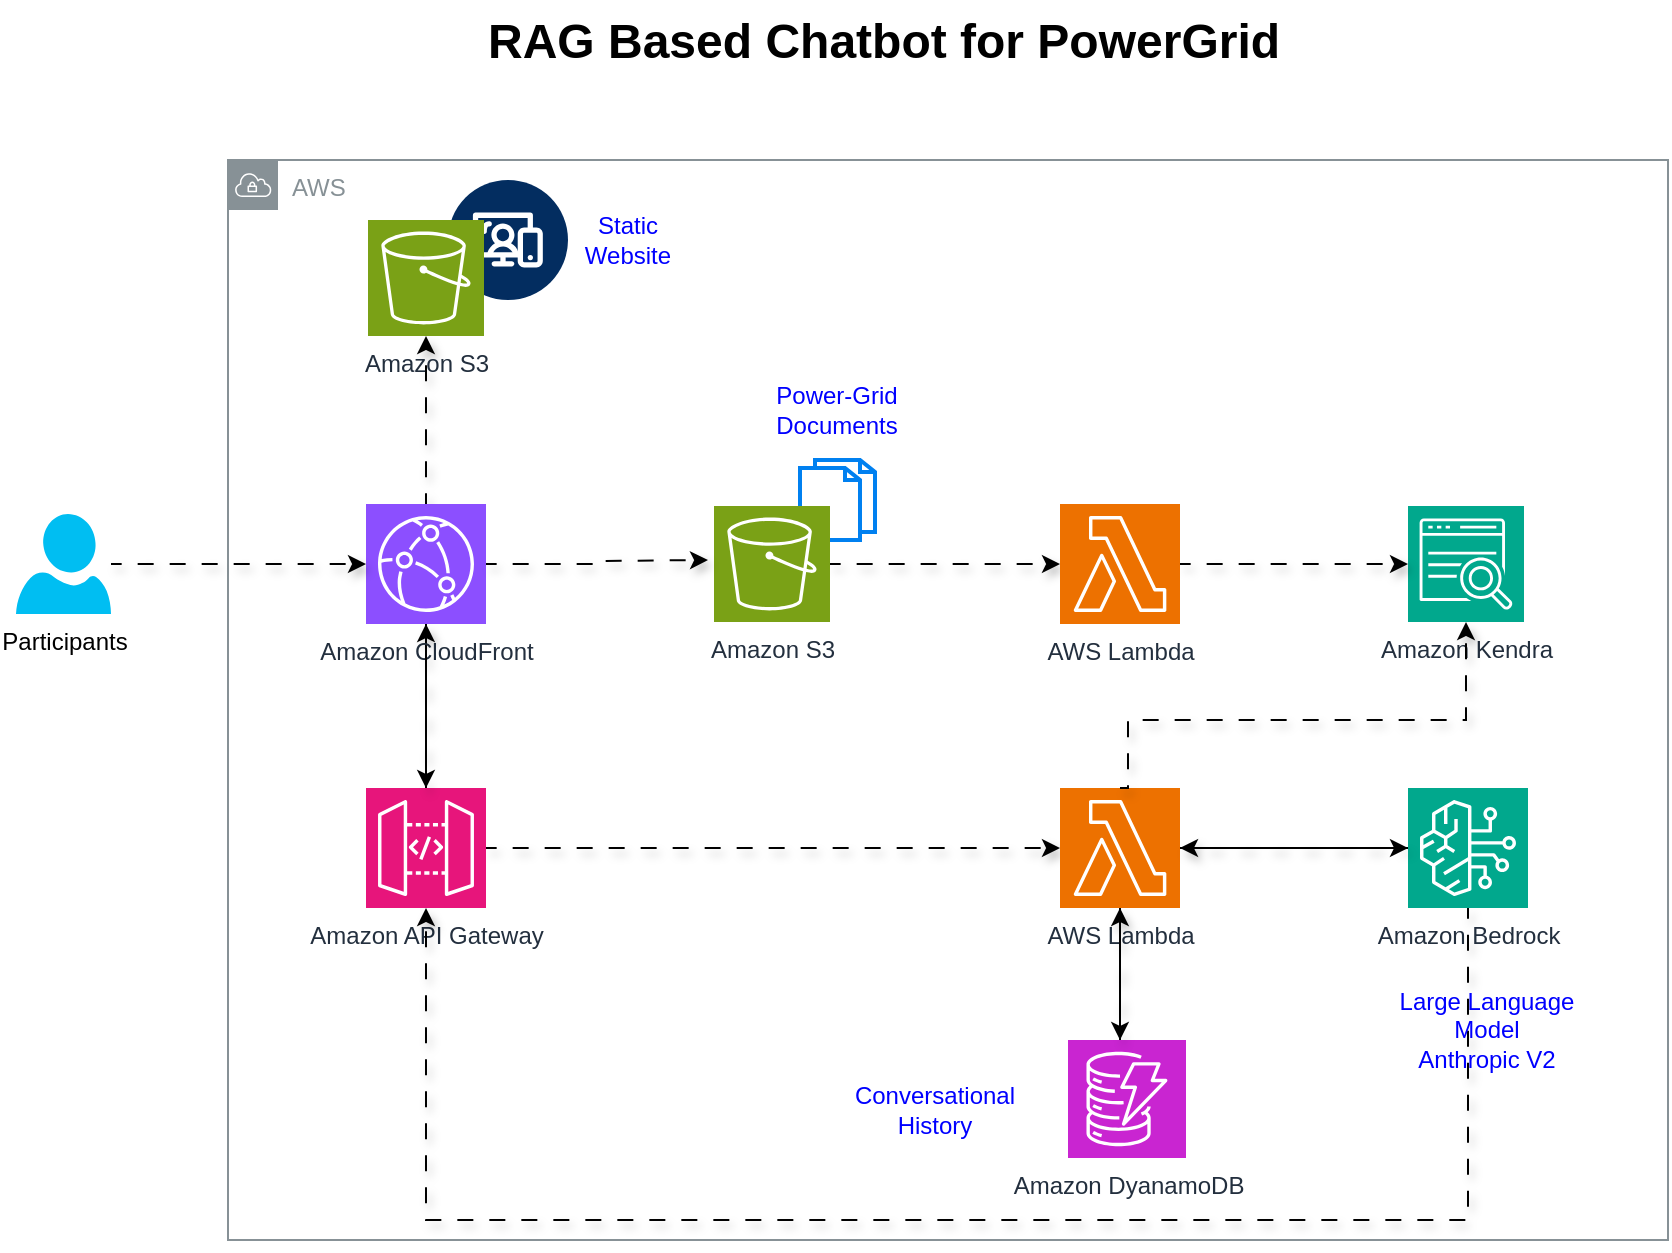 <mxfile version="24.7.7">
  <diagram name="Page-1" id="jNadm4jy0RWTyl_MN3IV">
    <mxGraphModel dx="2074" dy="754" grid="1" gridSize="10" guides="1" tooltips="1" connect="1" arrows="1" fold="1" page="1" pageScale="1" pageWidth="850" pageHeight="1100" math="0" shadow="0">
      <root>
        <mxCell id="0" />
        <mxCell id="1" parent="0" />
        <mxCell id="fHRAD3iENE8IdYt0J9iq-36" value="" style="html=1;verticalLabelPosition=bottom;align=center;labelBackgroundColor=#ffffff;verticalAlign=top;strokeWidth=2;strokeColor=#0080F0;shadow=0;dashed=0;shape=mxgraph.ios7.icons.documents;" vertex="1" parent="1">
          <mxGeometry x="406" y="240" width="37.5" height="40" as="geometry" />
        </mxCell>
        <mxCell id="fHRAD3iENE8IdYt0J9iq-25" value="" style="verticalLabelPosition=bottom;aspect=fixed;html=1;shape=mxgraph.salesforce.web2;" vertex="1" parent="1">
          <mxGeometry x="230" y="100" width="60" height="60" as="geometry" />
        </mxCell>
        <mxCell id="fHRAD3iENE8IdYt0J9iq-2" value="AWS" style="sketch=0;outlineConnect=0;gradientColor=none;html=1;whiteSpace=wrap;fontSize=12;fontStyle=0;shape=mxgraph.aws4.group;grIcon=mxgraph.aws4.group_vpc;strokeColor=#879196;fillColor=none;verticalAlign=top;align=left;spacingLeft=30;fontColor=#879196;dashed=0;" vertex="1" parent="1">
          <mxGeometry x="120" y="90" width="720" height="540" as="geometry" />
        </mxCell>
        <mxCell id="fHRAD3iENE8IdYt0J9iq-23" style="edgeStyle=orthogonalEdgeStyle;rounded=0;orthogonalLoop=1;jettySize=auto;html=1;flowAnimation=1;shadow=1;" edge="1" parent="1" source="fHRAD3iENE8IdYt0J9iq-6" target="fHRAD3iENE8IdYt0J9iq-8">
          <mxGeometry relative="1" as="geometry" />
        </mxCell>
        <mxCell id="fHRAD3iENE8IdYt0J9iq-29" style="edgeStyle=orthogonalEdgeStyle;rounded=0;orthogonalLoop=1;jettySize=auto;html=1;" edge="1" parent="1" source="fHRAD3iENE8IdYt0J9iq-6" target="fHRAD3iENE8IdYt0J9iq-7">
          <mxGeometry relative="1" as="geometry" />
        </mxCell>
        <mxCell id="fHRAD3iENE8IdYt0J9iq-6" value="Amazon CloudFront" style="sketch=0;points=[[0,0,0],[0.25,0,0],[0.5,0,0],[0.75,0,0],[1,0,0],[0,1,0],[0.25,1,0],[0.5,1,0],[0.75,1,0],[1,1,0],[0,0.25,0],[0,0.5,0],[0,0.75,0],[1,0.25,0],[1,0.5,0],[1,0.75,0]];outlineConnect=0;fontColor=#232F3E;fillColor=#8C4FFF;strokeColor=#ffffff;dashed=0;verticalLabelPosition=bottom;verticalAlign=top;align=center;html=1;fontSize=12;fontStyle=0;aspect=fixed;shape=mxgraph.aws4.resourceIcon;resIcon=mxgraph.aws4.cloudfront;" vertex="1" parent="1">
          <mxGeometry x="189" y="262" width="60" height="60" as="geometry" />
        </mxCell>
        <mxCell id="fHRAD3iENE8IdYt0J9iq-8" value="Amazon S3" style="sketch=0;points=[[0,0,0],[0.25,0,0],[0.5,0,0],[0.75,0,0],[1,0,0],[0,1,0],[0.25,1,0],[0.5,1,0],[0.75,1,0],[1,1,0],[0,0.25,0],[0,0.5,0],[0,0.75,0],[1,0.25,0],[1,0.5,0],[1,0.75,0]];outlineConnect=0;fontColor=#232F3E;fillColor=#7AA116;strokeColor=#ffffff;dashed=0;verticalLabelPosition=bottom;verticalAlign=top;align=center;html=1;fontSize=12;fontStyle=0;aspect=fixed;shape=mxgraph.aws4.resourceIcon;resIcon=mxgraph.aws4.s3;" vertex="1" parent="1">
          <mxGeometry x="190" y="120" width="58" height="58" as="geometry" />
        </mxCell>
        <mxCell id="fHRAD3iENE8IdYt0J9iq-31" style="edgeStyle=orthogonalEdgeStyle;rounded=0;orthogonalLoop=1;jettySize=auto;html=1;flowAnimation=1;shadow=1;" edge="1" parent="1" source="fHRAD3iENE8IdYt0J9iq-7" target="fHRAD3iENE8IdYt0J9iq-10">
          <mxGeometry relative="1" as="geometry" />
        </mxCell>
        <mxCell id="fHRAD3iENE8IdYt0J9iq-7" value="Amazon API Gateway" style="sketch=0;points=[[0,0,0],[0.25,0,0],[0.5,0,0],[0.75,0,0],[1,0,0],[0,1,0],[0.25,1,0],[0.5,1,0],[0.75,1,0],[1,1,0],[0,0.25,0],[0,0.5,0],[0,0.75,0],[1,0.25,0],[1,0.5,0],[1,0.75,0]];outlineConnect=0;fontColor=#232F3E;fillColor=#E7157B;strokeColor=#ffffff;dashed=0;verticalLabelPosition=bottom;verticalAlign=top;align=center;html=1;fontSize=12;fontStyle=0;aspect=fixed;shape=mxgraph.aws4.resourceIcon;resIcon=mxgraph.aws4.api_gateway;" vertex="1" parent="1">
          <mxGeometry x="189" y="404" width="60" height="60" as="geometry" />
        </mxCell>
        <mxCell id="fHRAD3iENE8IdYt0J9iq-47" style="edgeStyle=orthogonalEdgeStyle;rounded=0;orthogonalLoop=1;jettySize=auto;html=1;shadow=1;flowAnimation=1;" edge="1" parent="1" source="fHRAD3iENE8IdYt0J9iq-9" target="fHRAD3iENE8IdYt0J9iq-7">
          <mxGeometry relative="1" as="geometry">
            <Array as="points">
              <mxPoint x="740" y="620" />
              <mxPoint x="219" y="620" />
            </Array>
          </mxGeometry>
        </mxCell>
        <mxCell id="fHRAD3iENE8IdYt0J9iq-9" value="Amazon Bedrock" style="sketch=0;points=[[0,0,0],[0.25,0,0],[0.5,0,0],[0.75,0,0],[1,0,0],[0,1,0],[0.25,1,0],[0.5,1,0],[0.75,1,0],[1,1,0],[0,0.25,0],[0,0.5,0],[0,0.75,0],[1,0.25,0],[1,0.5,0],[1,0.75,0]];outlineConnect=0;fontColor=#232F3E;fillColor=#01A88D;strokeColor=#ffffff;dashed=0;verticalLabelPosition=bottom;verticalAlign=top;align=center;html=1;fontSize=12;fontStyle=0;aspect=fixed;shape=mxgraph.aws4.resourceIcon;resIcon=mxgraph.aws4.bedrock;" vertex="1" parent="1">
          <mxGeometry x="710" y="404" width="60" height="60" as="geometry" />
        </mxCell>
        <mxCell id="fHRAD3iENE8IdYt0J9iq-33" style="edgeStyle=orthogonalEdgeStyle;rounded=0;orthogonalLoop=1;jettySize=auto;html=1;exitX=0.5;exitY=1;exitDx=0;exitDy=0;exitPerimeter=0;" edge="1" parent="1" source="fHRAD3iENE8IdYt0J9iq-10" target="fHRAD3iENE8IdYt0J9iq-16">
          <mxGeometry relative="1" as="geometry">
            <Array as="points">
              <mxPoint x="566" y="520" />
              <mxPoint x="566" y="520" />
            </Array>
          </mxGeometry>
        </mxCell>
        <mxCell id="fHRAD3iENE8IdYt0J9iq-37" style="edgeStyle=orthogonalEdgeStyle;rounded=0;orthogonalLoop=1;jettySize=auto;html=1;exitX=1;exitY=0.5;exitDx=0;exitDy=0;exitPerimeter=0;" edge="1" parent="1" source="fHRAD3iENE8IdYt0J9iq-10" target="fHRAD3iENE8IdYt0J9iq-9">
          <mxGeometry relative="1" as="geometry" />
        </mxCell>
        <mxCell id="fHRAD3iENE8IdYt0J9iq-10" value="AWS Lambda" style="sketch=0;points=[[0,0,0],[0.25,0,0],[0.5,0,0],[0.75,0,0],[1,0,0],[0,1,0],[0.25,1,0],[0.5,1,0],[0.75,1,0],[1,1,0],[0,0.25,0],[0,0.5,0],[0,0.75,0],[1,0.25,0],[1,0.5,0],[1,0.75,0]];outlineConnect=0;fontColor=#232F3E;fillColor=#ED7100;strokeColor=#ffffff;dashed=0;verticalLabelPosition=bottom;verticalAlign=top;align=center;html=1;fontSize=12;fontStyle=0;aspect=fixed;shape=mxgraph.aws4.resourceIcon;resIcon=mxgraph.aws4.lambda;" vertex="1" parent="1">
          <mxGeometry x="536" y="404" width="60" height="60" as="geometry" />
        </mxCell>
        <mxCell id="fHRAD3iENE8IdYt0J9iq-11" value="Amazon Kendra" style="sketch=0;points=[[0,0,0],[0.25,0,0],[0.5,0,0],[0.75,0,0],[1,0,0],[0,1,0],[0.25,1,0],[0.5,1,0],[0.75,1,0],[1,1,0],[0,0.25,0],[0,0.5,0],[0,0.75,0],[1,0.25,0],[1,0.5,0],[1,0.75,0]];outlineConnect=0;fontColor=#232F3E;fillColor=#01A88D;strokeColor=#ffffff;dashed=0;verticalLabelPosition=bottom;verticalAlign=top;align=center;html=1;fontSize=12;fontStyle=0;aspect=fixed;shape=mxgraph.aws4.resourceIcon;resIcon=mxgraph.aws4.kendra;" vertex="1" parent="1">
          <mxGeometry x="710" y="263" width="58" height="58" as="geometry" />
        </mxCell>
        <mxCell id="fHRAD3iENE8IdYt0J9iq-16" value="Amazon DyanamoDB" style="sketch=0;points=[[0,0,0],[0.25,0,0],[0.5,0,0],[0.75,0,0],[1,0,0],[0,1,0],[0.25,1,0],[0.5,1,0],[0.75,1,0],[1,1,0],[0,0.25,0],[0,0.5,0],[0,0.75,0],[1,0.25,0],[1,0.5,0],[1,0.75,0]];outlineConnect=0;fontColor=#232F3E;fillColor=#C925D1;strokeColor=#ffffff;dashed=0;verticalLabelPosition=bottom;verticalAlign=top;align=center;html=1;fontSize=12;fontStyle=0;aspect=fixed;shape=mxgraph.aws4.resourceIcon;resIcon=mxgraph.aws4.dynamodb;" vertex="1" parent="1">
          <mxGeometry x="540" y="530" width="59" height="59" as="geometry" />
        </mxCell>
        <mxCell id="fHRAD3iENE8IdYt0J9iq-27" style="edgeStyle=orthogonalEdgeStyle;rounded=0;orthogonalLoop=1;jettySize=auto;html=1;exitX=1;exitY=0.5;exitDx=0;exitDy=0;exitPerimeter=0;flowAnimation=1;shadow=1;" edge="1" parent="1" source="fHRAD3iENE8IdYt0J9iq-18" target="fHRAD3iENE8IdYt0J9iq-19">
          <mxGeometry relative="1" as="geometry" />
        </mxCell>
        <mxCell id="fHRAD3iENE8IdYt0J9iq-18" value="Amazon S3" style="sketch=0;points=[[0,0,0],[0.25,0,0],[0.5,0,0],[0.75,0,0],[1,0,0],[0,1,0],[0.25,1,0],[0.5,1,0],[0.75,1,0],[1,1,0],[0,0.25,0],[0,0.5,0],[0,0.75,0],[1,0.25,0],[1,0.5,0],[1,0.75,0]];outlineConnect=0;fontColor=#232F3E;fillColor=#7AA116;strokeColor=#ffffff;dashed=0;verticalLabelPosition=bottom;verticalAlign=top;align=center;html=1;fontSize=12;fontStyle=0;aspect=fixed;shape=mxgraph.aws4.resourceIcon;resIcon=mxgraph.aws4.s3;" vertex="1" parent="1">
          <mxGeometry x="363" y="263" width="58" height="58" as="geometry" />
        </mxCell>
        <mxCell id="fHRAD3iENE8IdYt0J9iq-28" style="edgeStyle=orthogonalEdgeStyle;rounded=0;orthogonalLoop=1;jettySize=auto;html=1;shadow=1;flowAnimation=1;" edge="1" parent="1" source="fHRAD3iENE8IdYt0J9iq-19" target="fHRAD3iENE8IdYt0J9iq-11">
          <mxGeometry relative="1" as="geometry" />
        </mxCell>
        <mxCell id="fHRAD3iENE8IdYt0J9iq-19" value="AWS Lambda" style="sketch=0;points=[[0,0,0],[0.25,0,0],[0.5,0,0],[0.75,0,0],[1,0,0],[0,1,0],[0.25,1,0],[0.5,1,0],[0.75,1,0],[1,1,0],[0,0.25,0],[0,0.5,0],[0,0.75,0],[1,0.25,0],[1,0.5,0],[1,0.75,0]];outlineConnect=0;fontColor=#232F3E;fillColor=#ED7100;strokeColor=#ffffff;dashed=0;verticalLabelPosition=bottom;verticalAlign=top;align=center;html=1;fontSize=12;fontStyle=0;aspect=fixed;shape=mxgraph.aws4.resourceIcon;resIcon=mxgraph.aws4.lambda;" vertex="1" parent="1">
          <mxGeometry x="536" y="262" width="60" height="60" as="geometry" />
        </mxCell>
        <mxCell id="fHRAD3iENE8IdYt0J9iq-24" style="edgeStyle=orthogonalEdgeStyle;rounded=0;orthogonalLoop=1;jettySize=auto;html=1;flowAnimation=1;shadow=1;" edge="1" parent="1" source="fHRAD3iENE8IdYt0J9iq-21" target="fHRAD3iENE8IdYt0J9iq-6">
          <mxGeometry relative="1" as="geometry" />
        </mxCell>
        <mxCell id="fHRAD3iENE8IdYt0J9iq-21" value="Participants" style="verticalLabelPosition=bottom;html=1;verticalAlign=top;align=center;strokeColor=none;fillColor=#00BEF2;shape=mxgraph.azure.user;" vertex="1" parent="1">
          <mxGeometry x="14" y="267" width="47.5" height="50" as="geometry" />
        </mxCell>
        <mxCell id="fHRAD3iENE8IdYt0J9iq-26" style="edgeStyle=orthogonalEdgeStyle;rounded=0;orthogonalLoop=1;jettySize=auto;html=1;flowAnimation=1;shadow=1;" edge="1" parent="1" source="fHRAD3iENE8IdYt0J9iq-6">
          <mxGeometry relative="1" as="geometry">
            <mxPoint x="360" y="290" as="targetPoint" />
          </mxGeometry>
        </mxCell>
        <mxCell id="fHRAD3iENE8IdYt0J9iq-30" style="edgeStyle=orthogonalEdgeStyle;rounded=0;orthogonalLoop=1;jettySize=auto;html=1;entryX=0.5;entryY=1;entryDx=0;entryDy=0;entryPerimeter=0;shadow=1;flowAnimation=1;" edge="1" parent="1" source="fHRAD3iENE8IdYt0J9iq-7" target="fHRAD3iENE8IdYt0J9iq-6">
          <mxGeometry relative="1" as="geometry" />
        </mxCell>
        <mxCell id="fHRAD3iENE8IdYt0J9iq-34" style="edgeStyle=orthogonalEdgeStyle;rounded=0;orthogonalLoop=1;jettySize=auto;html=1;entryX=0.5;entryY=1;entryDx=0;entryDy=0;entryPerimeter=0;shadow=1;flowAnimation=1;" edge="1" parent="1" source="fHRAD3iENE8IdYt0J9iq-16" target="fHRAD3iENE8IdYt0J9iq-10">
          <mxGeometry relative="1" as="geometry">
            <Array as="points">
              <mxPoint x="566" y="520" />
              <mxPoint x="566" y="520" />
            </Array>
          </mxGeometry>
        </mxCell>
        <mxCell id="fHRAD3iENE8IdYt0J9iq-35" style="edgeStyle=orthogonalEdgeStyle;rounded=0;orthogonalLoop=1;jettySize=auto;html=1;exitX=0.5;exitY=0;exitDx=0;exitDy=0;exitPerimeter=0;entryX=0.5;entryY=1;entryDx=0;entryDy=0;entryPerimeter=0;flowAnimation=1;shadow=1;" edge="1" parent="1" source="fHRAD3iENE8IdYt0J9iq-10" target="fHRAD3iENE8IdYt0J9iq-11">
          <mxGeometry relative="1" as="geometry">
            <Array as="points">
              <mxPoint x="570" y="404" />
              <mxPoint x="570" y="370" />
              <mxPoint x="739" y="370" />
            </Array>
          </mxGeometry>
        </mxCell>
        <mxCell id="fHRAD3iENE8IdYt0J9iq-38" style="edgeStyle=orthogonalEdgeStyle;rounded=0;orthogonalLoop=1;jettySize=auto;html=1;entryX=1;entryY=0.5;entryDx=0;entryDy=0;entryPerimeter=0;shadow=1;flowAnimation=1;" edge="1" parent="1" source="fHRAD3iENE8IdYt0J9iq-9" target="fHRAD3iENE8IdYt0J9iq-10">
          <mxGeometry relative="1" as="geometry" />
        </mxCell>
        <mxCell id="fHRAD3iENE8IdYt0J9iq-39" value="&lt;font color=&quot;#0000ff&quot;&gt;Static Website&lt;/font&gt;" style="text;html=1;align=center;verticalAlign=middle;whiteSpace=wrap;rounded=0;" vertex="1" parent="1">
          <mxGeometry x="290" y="115" width="60" height="30" as="geometry" />
        </mxCell>
        <mxCell id="fHRAD3iENE8IdYt0J9iq-40" value="&lt;div&gt;&lt;font color=&quot;#0000ff&quot;&gt;Power-Grid &lt;br&gt;&lt;/font&gt;&lt;/div&gt;&lt;div&gt;&lt;font color=&quot;#0000ff&quot;&gt;Documents&lt;br&gt;&lt;/font&gt;&lt;/div&gt;" style="text;html=1;align=center;verticalAlign=middle;whiteSpace=wrap;rounded=0;" vertex="1" parent="1">
          <mxGeometry x="392.13" y="200" width="65.25" height="30" as="geometry" />
        </mxCell>
        <mxCell id="fHRAD3iENE8IdYt0J9iq-42" value="&lt;font color=&quot;#0000ff&quot;&gt;Conversational History&lt;br&gt;&lt;/font&gt;" style="text;html=1;align=center;verticalAlign=middle;whiteSpace=wrap;rounded=0;" vertex="1" parent="1">
          <mxGeometry x="421" y="550" width="105.25" height="30" as="geometry" />
        </mxCell>
        <mxCell id="fHRAD3iENE8IdYt0J9iq-44" value="&lt;div&gt;&lt;font color=&quot;#0000ff&quot;&gt;Large Language Model&lt;/font&gt;&lt;/div&gt;&lt;div&gt;&lt;font color=&quot;#0000ff&quot;&gt;Anthropic V2&lt;br&gt;&lt;/font&gt;&lt;/div&gt;" style="text;html=1;align=center;verticalAlign=middle;whiteSpace=wrap;rounded=0;" vertex="1" parent="1">
          <mxGeometry x="697.37" y="510" width="105.25" height="30" as="geometry" />
        </mxCell>
        <mxCell id="fHRAD3iENE8IdYt0J9iq-46" value="&lt;h1 style=&quot;margin-top: 0px;&quot;&gt;RAG Based Chatbot for PowerGrid&lt;br&gt;&lt;/h1&gt;" style="text;html=1;whiteSpace=wrap;overflow=hidden;rounded=0;" vertex="1" parent="1">
          <mxGeometry x="248" y="10" width="430" height="40" as="geometry" />
        </mxCell>
      </root>
    </mxGraphModel>
  </diagram>
</mxfile>
